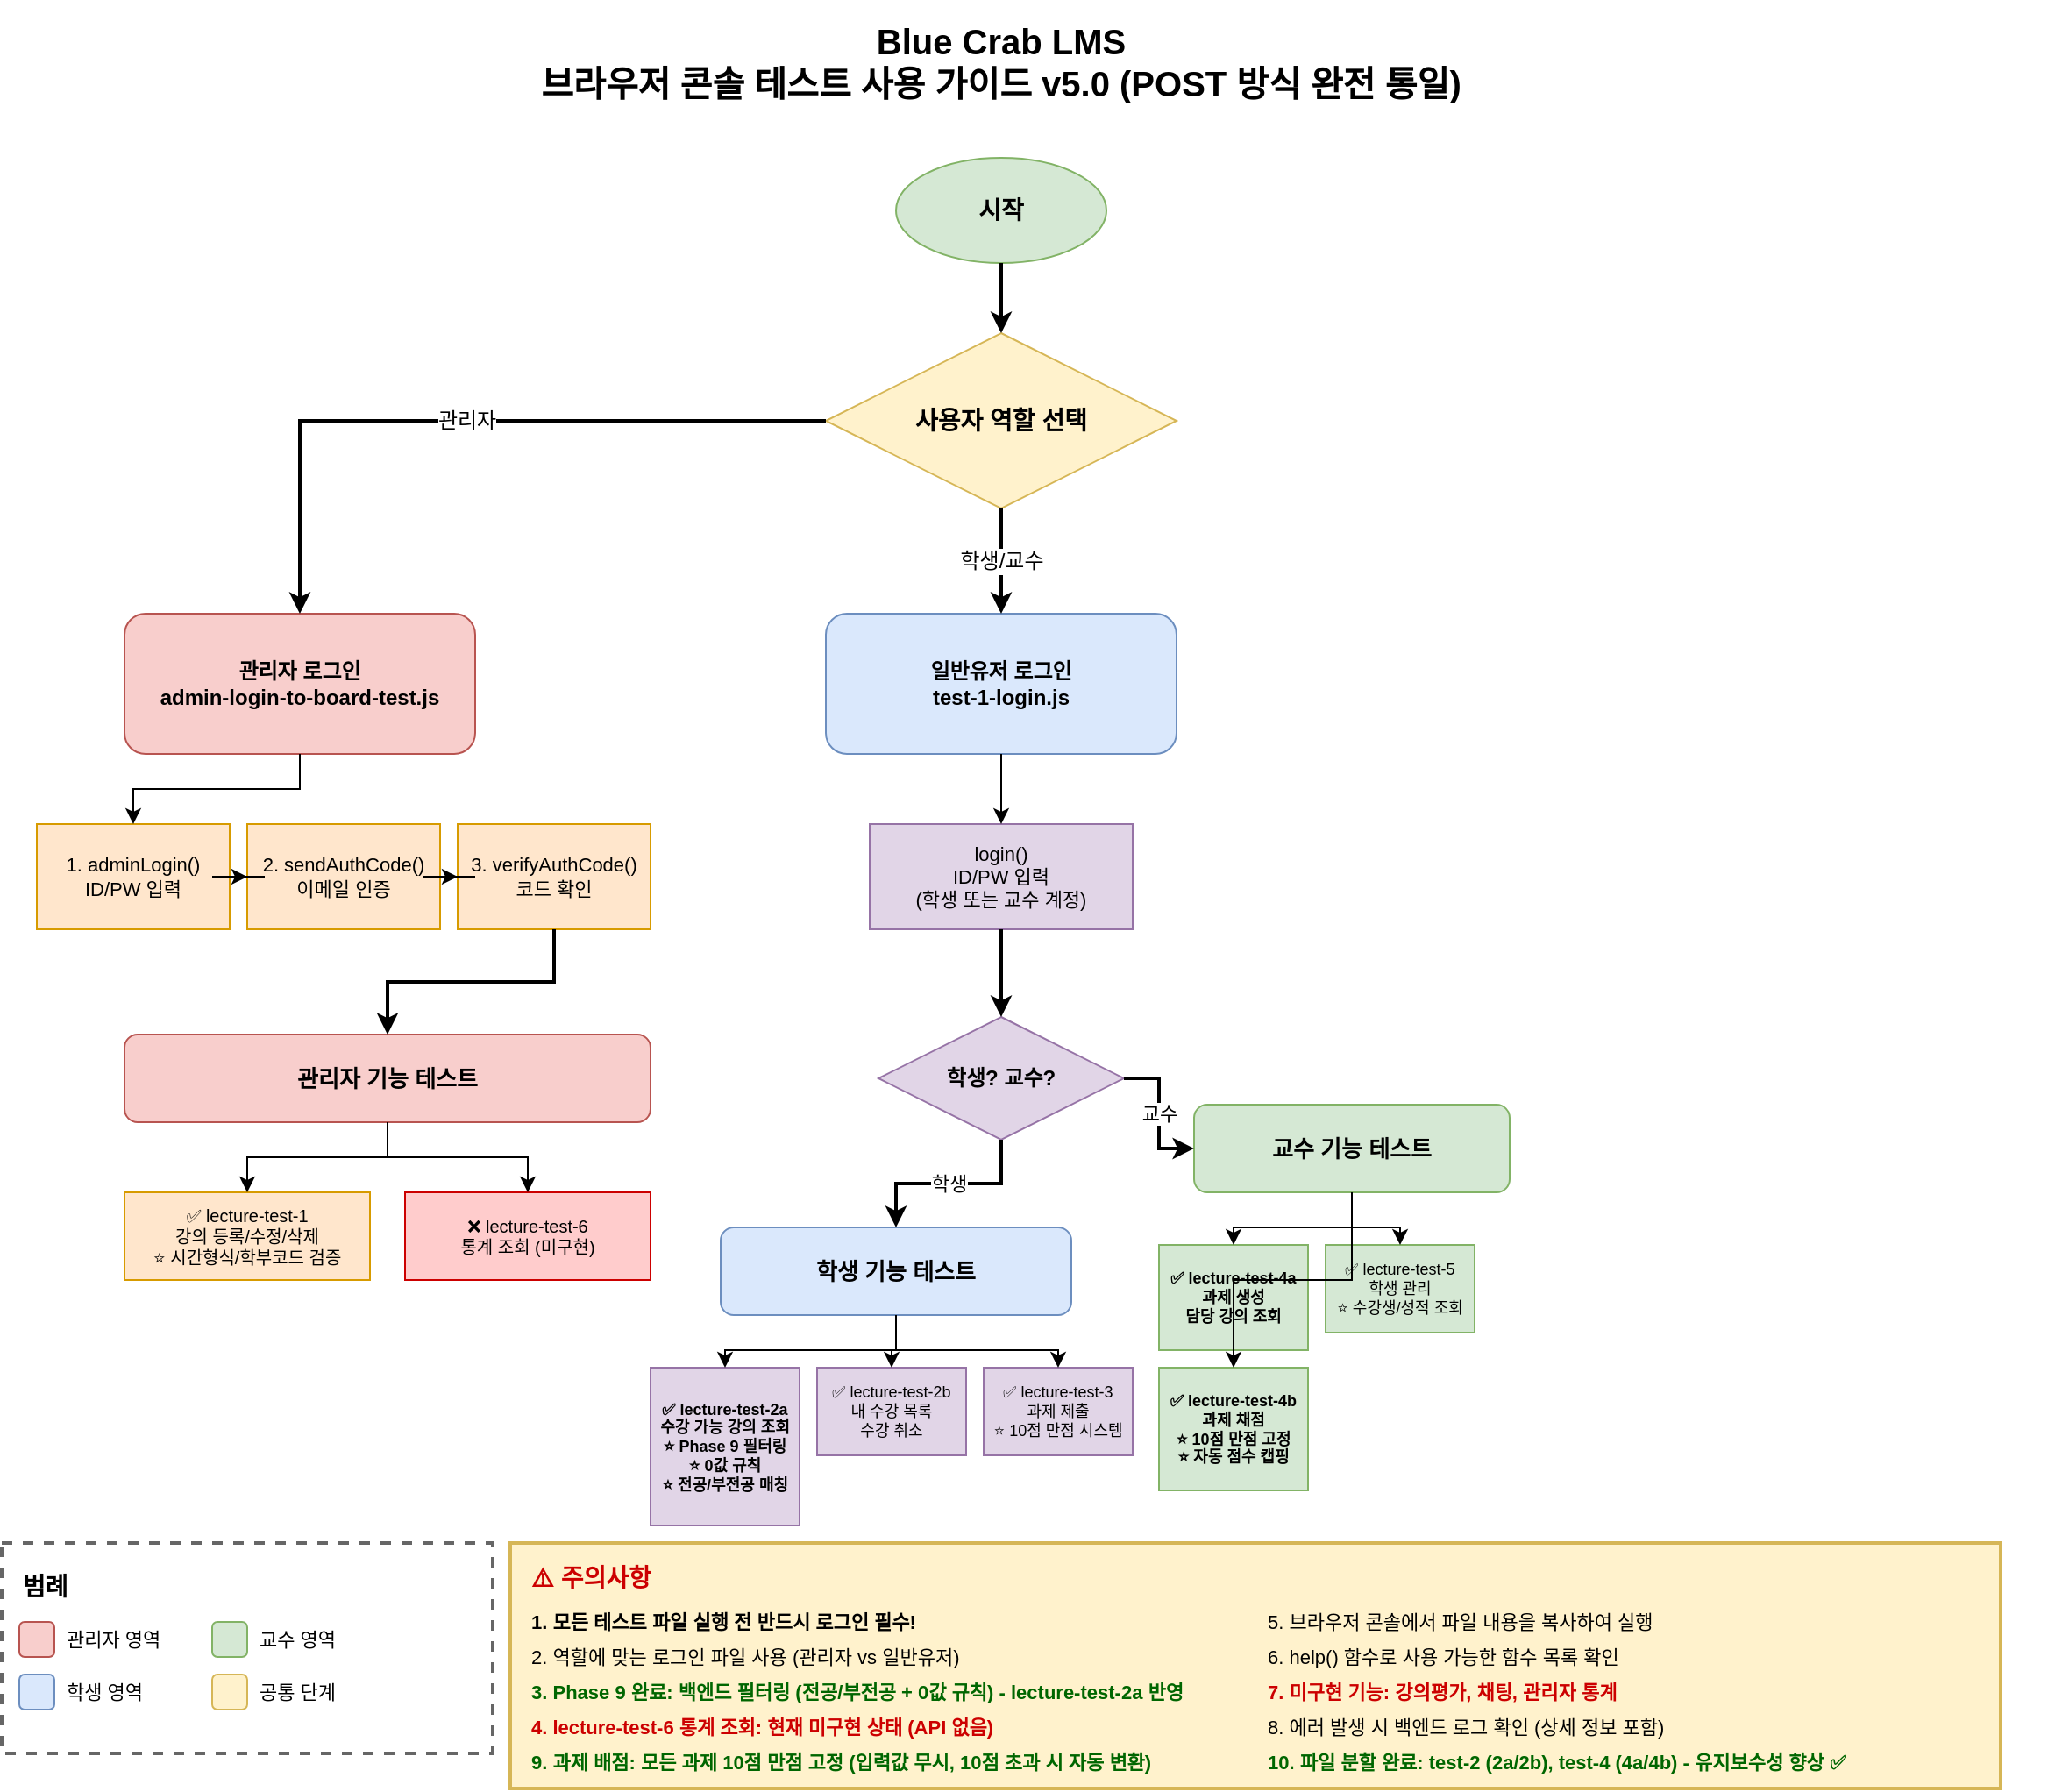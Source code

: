 <mxfile version="28.2.7">
  <diagram name="브라우저 콘솔 테스트 사용 흐름도" id="flow-diagram">
    <mxGraphModel dx="1426" dy="777" grid="1" gridSize="10" guides="1" tooltips="1" connect="1" arrows="1" fold="1" page="1" pageScale="1" pageWidth="1169" pageHeight="827" background="light-dark(#FFFFFF,#FFFFFF)" math="0" shadow="0">
      <root>
        <mxCell id="0" />
        <mxCell id="1" parent="0" />
        <mxCell id="title" value="Blue Crab LMS&#xa;브라우저 콘솔 테스트 사용 가이드 v5.0 (POST 방식 완전 통일)" style="text;html=1;strokeColor=none;fillColor=default;align=center;verticalAlign=middle;whiteSpace=wrap;rounded=0;fontSize=20;fontStyle=1" parent="1" vertex="1">
          <mxGeometry x="250" y="10" width="660" height="70" as="geometry" />
        </mxCell>
        <mxCell id="start" value="시작" style="ellipse;whiteSpace=wrap;html=1;fillColor=#d5e8d4;strokeColor=#82b366;fontSize=14;fontStyle=1" parent="1" vertex="1">
          <mxGeometry x="520" y="100" width="120" height="60" as="geometry" />
        </mxCell>
        <mxCell id="role-select" value="사용자 역할 선택" style="rhombus;whiteSpace=wrap;html=1;fillColor=#fff2cc;strokeColor=#d6b656;fontSize=14;fontStyle=1" parent="1" vertex="1">
          <mxGeometry x="480" y="200" width="200" height="100" as="geometry" />
        </mxCell>
        <mxCell id="arrow1" value="" style="edgeStyle=orthogonalEdgeStyle;rounded=0;orthogonalLoop=1;jettySize=auto;html=1;strokeWidth=2;strokeColor=light-dark(#000000,#000000);" parent="1" source="start" target="role-select" edge="1">
          <mxGeometry relative="1" as="geometry" />
        </mxCell>
        <mxCell id="admin-login" value="관리자 로그인&#xa;admin-login-to-board-test.js" style="rounded=1;whiteSpace=wrap;html=1;fillColor=#f8cecc;strokeColor=#b85450;fontSize=12;fontStyle=1" parent="1" vertex="1">
          <mxGeometry x="80" y="360" width="200" height="80" as="geometry" />
        </mxCell>
        <mxCell id="arrow-admin" value="관리자" style="edgeStyle=orthogonalEdgeStyle;rounded=0;orthogonalLoop=1;jettySize=auto;html=1;strokeWidth=2;fontSize=12;strokeColor=light-dark(#000000,#000000);" parent="1" source="role-select" target="admin-login" edge="1">
          <mxGeometry relative="1" as="geometry" />
        </mxCell>
        <mxCell id="user-login" value="일반유저 로그인&#xa;test-1-login.js" style="rounded=1;whiteSpace=wrap;html=1;fillColor=#dae8fc;strokeColor=#6c8ebf;fontSize=12;fontStyle=1" parent="1" vertex="1">
          <mxGeometry x="480" y="360" width="200" height="80" as="geometry" />
        </mxCell>
        <mxCell id="arrow-student" value="학생/교수" style="edgeStyle=orthogonalEdgeStyle;rounded=0;orthogonalLoop=1;jettySize=auto;html=1;strokeWidth=2;fontSize=12;strokeColor=light-dark(#000000,#000000);" parent="1" source="role-select" target="user-login" edge="1">
          <mxGeometry relative="1" as="geometry" />
        </mxCell>
        <mxCell id="admin-step1" value="1. adminLogin()&#xa;ID/PW 입력" style="rounded=0;whiteSpace=wrap;html=1;fillColor=#ffe6cc;strokeColor=#d79b00;fontSize=11" parent="1" vertex="1">
          <mxGeometry x="30" y="480" width="110" height="60" as="geometry" />
        </mxCell>
        <mxCell id="admin-step2" value="2. sendAuthCode()&#xa;이메일 인증" style="rounded=0;whiteSpace=wrap;html=1;fillColor=#ffe6cc;strokeColor=#d79b00;fontSize=11" parent="1" vertex="1">
          <mxGeometry x="150" y="480" width="110" height="60" as="geometry" />
        </mxCell>
        <mxCell id="admin-step3" value="3. verifyAuthCode()&#xa;코드 확인" style="rounded=0;whiteSpace=wrap;html=1;fillColor=#ffe6cc;strokeColor=#d79b00;fontSize=11" parent="1" vertex="1">
          <mxGeometry x="270" y="480" width="110" height="60" as="geometry" />
        </mxCell>
        <mxCell id="arrow-admin-step1" value="" style="edgeStyle=orthogonalEdgeStyle;rounded=0;orthogonalLoop=1;jettySize=auto;html=1;strokeWidth=1;strokeColor=light-dark(#000000,#000000);" parent="1" source="admin-login" target="admin-step1" edge="1">
          <mxGeometry relative="1" as="geometry" />
        </mxCell>
        <mxCell id="arrow-admin-step2" value="" style="edgeStyle=orthogonalEdgeStyle;rounded=0;orthogonalLoop=1;jettySize=auto;html=1;strokeWidth=1;strokeColor=light-dark(#000000,#000000);" parent="1" source="admin-step1" target="admin-step2" edge="1">
          <mxGeometry relative="1" as="geometry" />
        </mxCell>
        <mxCell id="arrow-admin-step3" value="" style="edgeStyle=orthogonalEdgeStyle;rounded=0;orthogonalLoop=1;jettySize=auto;html=1;strokeWidth=1;strokeColor=light-dark(#000000,#000000);" parent="1" source="admin-step2" target="admin-step3" edge="1">
          <mxGeometry relative="1" as="geometry" />
        </mxCell>
        <mxCell id="user-step" value="login()&#xa;ID/PW 입력&#xa;(학생 또는 교수 계정)" style="rounded=0;whiteSpace=wrap;html=1;fillColor=#e1d5e7;strokeColor=#9673a6;fontSize=11" parent="1" vertex="1">
          <mxGeometry x="505" y="480" width="150" height="60" as="geometry" />
        </mxCell>
        <mxCell id="arrow-user-step" value="" style="edgeStyle=orthogonalEdgeStyle;rounded=0;orthogonalLoop=1;jettySize=auto;html=1;strokeWidth=1;strokeColor=light-dark(#000000,#000000);" parent="1" source="user-login" target="user-step" edge="1">
          <mxGeometry relative="1" as="geometry" />
        </mxCell>
        <mxCell id="admin-features" value="관리자 기능 테스트" style="rounded=1;whiteSpace=wrap;html=1;fillColor=#f8cecc;strokeColor=#b85450;fontSize=13;fontStyle=1" parent="1" vertex="1">
          <mxGeometry x="80" y="600" width="300" height="50" as="geometry" />
        </mxCell>
        <mxCell id="arrow-admin-features" value="" style="edgeStyle=orthogonalEdgeStyle;rounded=0;orthogonalLoop=1;jettySize=auto;html=1;strokeWidth=2;strokeColor=light-dark(#000000,#000000);" parent="1" source="admin-step3" target="admin-features" edge="1">
          <mxGeometry relative="1" as="geometry" />
        </mxCell>
        <mxCell id="admin-test1" value="✅ lecture-test-1&#xa;강의 등록/수정/삭제&#xa;⭐ 시간형식/학부코드 검증" style="rounded=0;whiteSpace=wrap;html=1;fillColor=#ffe6cc;strokeColor=#d79b00;fontSize=10" parent="1" vertex="1">
          <mxGeometry x="80" y="690" width="140" height="50" as="geometry" />
        </mxCell>
        <mxCell id="admin-test6" value="❌ lecture-test-6&#xa;통계 조회 (미구현)" style="rounded=0;whiteSpace=wrap;html=1;fillColor=#ffcccc;strokeColor=#cc0000;fontSize=10" parent="1" vertex="1">
          <mxGeometry x="240" y="690" width="140" height="50" as="geometry" />
        </mxCell>
        <mxCell id="arrow-admin-test1" value="" style="edgeStyle=orthogonalEdgeStyle;rounded=0;orthogonalLoop=1;jettySize=auto;html=1;strokeWidth=1;strokeColor=light-dark(#000000,#000000);" parent="1" source="admin-features" target="admin-test1" edge="1">
          <mxGeometry relative="1" as="geometry" />
        </mxCell>
        <mxCell id="arrow-admin-test6" value="" style="edgeStyle=orthogonalEdgeStyle;rounded=0;orthogonalLoop=1;jettySize=auto;html=1;strokeWidth=1;strokeColor=light-dark(#000000,#000000);" parent="1" source="admin-features" target="admin-test6" edge="1">
          <mxGeometry relative="1" as="geometry" />
        </mxCell>
        <mxCell id="user-role-select" value="학생? 교수?" style="rhombus;whiteSpace=wrap;html=1;fillColor=#e1d5e7;strokeColor=#9673a6;fontSize=12;fontStyle=1" parent="1" vertex="1">
          <mxGeometry x="510" y="590" width="140" height="70" as="geometry" />
        </mxCell>
        <mxCell id="arrow-user-role" value="" style="edgeStyle=orthogonalEdgeStyle;rounded=0;orthogonalLoop=1;jettySize=auto;html=1;strokeWidth=2;strokeColor=light-dark(#000000,#000000);" parent="1" source="user-step" target="user-role-select" edge="1">
          <mxGeometry relative="1" as="geometry" />
        </mxCell>
        <mxCell id="student-features" value="학생 기능 테스트" style="rounded=1;whiteSpace=wrap;html=1;fillColor=#dae8fc;strokeColor=#6c8ebf;fontSize=13;fontStyle=1" parent="1" vertex="1">
          <mxGeometry x="420" y="710" width="200" height="50" as="geometry" />
        </mxCell>
        <mxCell id="arrow-student-features" value="학생" style="edgeStyle=orthogonalEdgeStyle;rounded=0;orthogonalLoop=1;jettySize=auto;html=1;strokeWidth=2;fontSize=11;strokeColor=light-dark(#000000,#000000);" parent="1" source="user-role-select" target="student-features" edge="1">
          <mxGeometry relative="1" as="geometry" />
        </mxCell>
        <mxCell id="student-test2a" value="✅ lecture-test-2a&#xa;수강 가능 강의 조회&#xa;⭐ Phase 9 필터링&#xa;⭐ 0값 규칙&#xa;⭐ 전공/부전공 매칭" style="rounded=0;whiteSpace=wrap;html=1;fillColor=#e1d5e7;strokeColor=#9673a6;fontSize=9;fontStyle=1" parent="1" vertex="1">
          <mxGeometry x="380" y="790" width="85" height="90" as="geometry" />
        </mxCell>
        <mxCell id="student-test2b" value="✅ lecture-test-2b&#xa;내 수강 목록&#xa;수강 취소" style="rounded=0;whiteSpace=wrap;html=1;fillColor=#e1d5e7;strokeColor=#9673a6;fontSize=9" parent="1" vertex="1">
          <mxGeometry x="475" y="790" width="85" height="50" as="geometry" />
        </mxCell>
        <mxCell id="student-test3" value="✅ lecture-test-3&#xa;과제 제출&#xa;⭐ 10점 만점 시스템" style="rounded=0;whiteSpace=wrap;html=1;fillColor=#e1d5e7;strokeColor=#9673a6;fontSize=9" parent="1" vertex="1">
          <mxGeometry x="570" y="790" width="85" height="50" as="geometry" />
        </mxCell>
        <mxCell id="arrow-student-test2a" value="" style="edgeStyle=orthogonalEdgeStyle;rounded=0;orthogonalLoop=1;jettySize=auto;html=1;strokeWidth=1;strokeColor=light-dark(#000000,#000000);" parent="1" source="student-features" target="student-test2a" edge="1">
          <mxGeometry relative="1" as="geometry" />
        </mxCell>
        <mxCell id="arrow-student-test2b" value="" style="edgeStyle=orthogonalEdgeStyle;rounded=0;orthogonalLoop=1;jettySize=auto;html=1;strokeWidth=1;strokeColor=light-dark(#000000,#000000);" parent="1" source="student-features" target="student-test2b" edge="1">
          <mxGeometry relative="1" as="geometry" />
        </mxCell>
        <mxCell id="arrow-student-test3" value="" style="edgeStyle=orthogonalEdgeStyle;rounded=0;orthogonalLoop=1;jettySize=auto;html=1;strokeWidth=1;strokeColor=light-dark(#000000,#000000);" parent="1" source="student-features" target="student-test3" edge="1">
          <mxGeometry relative="1" as="geometry" />
        </mxCell>
        <mxCell id="prof-features" value="교수 기능 테스트" style="rounded=1;whiteSpace=wrap;html=1;fillColor=#d5e8d4;strokeColor=#82b366;fontSize=13;fontStyle=1" parent="1" vertex="1">
          <mxGeometry x="690" y="640" width="180" height="50" as="geometry" />
        </mxCell>
        <mxCell id="arrow-prof-features" value="교수" style="edgeStyle=orthogonalEdgeStyle;rounded=0;orthogonalLoop=1;jettySize=auto;html=1;strokeWidth=2;fontSize=11;strokeColor=light-dark(#000000,#000000);" parent="1" source="user-role-select" target="prof-features" edge="1">
          <mxGeometry relative="1" as="geometry" />
        </mxCell>
        <mxCell id="prof-test4a" value="✅ lecture-test-4a&#xa;과제 생성&#xa;담당 강의 조회" style="rounded=0;whiteSpace=wrap;html=1;fillColor=#d5e8d4;strokeColor=#82b366;fontSize=9;fontStyle=1" parent="1" vertex="1">
          <mxGeometry x="670" y="720" width="85" height="60" as="geometry" />
        </mxCell>
        <mxCell id="prof-test4b" value="✅ lecture-test-4b&#xa;과제 채점&#xa;⭐ 10점 만점 고정&#xa;⭐ 자동 점수 캡핑" style="rounded=0;whiteSpace=wrap;html=1;fillColor=#d5e8d4;strokeColor=#82b366;fontSize=9;fontStyle=1" parent="1" vertex="1">
          <mxGeometry x="670" y="790" width="85" height="70" as="geometry" />
        </mxCell>
        <mxCell id="prof-test5" value="✅ lecture-test-5&#xa;학생 관리&#xa;⭐ 수강생/성적 조회" style="rounded=0;whiteSpace=wrap;html=1;fillColor=#d5e8d4;strokeColor=#82b366;fontSize=9" parent="1" vertex="1">
          <mxGeometry x="765" y="720" width="85" height="50" as="geometry" />
        </mxCell>
        <mxCell id="arrow-prof-test4a" value="" style="edgeStyle=orthogonalEdgeStyle;rounded=0;orthogonalLoop=1;jettySize=auto;html=1;strokeWidth=1;strokeColor=light-dark(#000000,#000000);" parent="1" source="prof-features" target="prof-test4a" edge="1">
          <mxGeometry relative="1" as="geometry" />
        </mxCell>
        <mxCell id="arrow-prof-test4b" value="" style="edgeStyle=orthogonalEdgeStyle;rounded=0;orthogonalLoop=1;jettySize=auto;html=1;strokeWidth=1;strokeColor=light-dark(#000000,#000000);" parent="1" source="prof-features" target="prof-test4b" edge="1">
          <mxGeometry relative="1" as="geometry" />
        </mxCell>
        <mxCell id="arrow-prof-test5" value="" style="edgeStyle=orthogonalEdgeStyle;rounded=0;orthogonalLoop=1;jettySize=auto;html=1;strokeWidth=1;strokeColor=light-dark(#000000,#000000);" parent="1" source="prof-features" target="prof-test5" edge="1">
          <mxGeometry relative="1" as="geometry" />
        </mxCell>
        <mxCell id="legend-box" value="" style="rounded=0;whiteSpace=wrap;html=1;fillColor=light-dark(#FFFFFF,#555555);strokeColor=#666666;strokeWidth=2;dashed=1;fontColor=light-dark(#000000,#000000);labelBackgroundColor=none;" parent="1" vertex="1">
          <mxGeometry x="10" y="890" width="280" height="120" as="geometry" />
        </mxCell>
        <mxCell id="legend-title" value="범례" style="text;html=1;strokeColor=none;fillColor=none;align=left;verticalAlign=middle;whiteSpace=wrap;rounded=0;fontSize=14;fontStyle=1" parent="1" vertex="1">
          <mxGeometry x="20" y="900" width="60" height="30" as="geometry" />
        </mxCell>
        <mxCell id="legend-admin" value="" style="rounded=1;whiteSpace=wrap;html=1;fillColor=#f8cecc;strokeColor=#b85450;" parent="1" vertex="1">
          <mxGeometry x="20" y="935" width="20" height="20" as="geometry" />
        </mxCell>
        <mxCell id="legend-admin-text" value="관리자 영역" style="text;html=1;strokeColor=none;fillColor=none;align=left;verticalAlign=middle;whiteSpace=wrap;rounded=0;fontSize=11" parent="1" vertex="1">
          <mxGeometry x="45" y="932" width="80" height="26" as="geometry" />
        </mxCell>
        <mxCell id="legend-student" value="" style="rounded=1;whiteSpace=wrap;html=1;fillColor=#dae8fc;strokeColor=#6c8ebf;" parent="1" vertex="1">
          <mxGeometry x="20" y="965" width="20" height="20" as="geometry" />
        </mxCell>
        <mxCell id="legend-student-text" value="학생 영역" style="text;html=1;strokeColor=none;fillColor=none;align=left;verticalAlign=middle;whiteSpace=wrap;rounded=0;fontSize=11" parent="1" vertex="1">
          <mxGeometry x="45" y="962" width="80" height="26" as="geometry" />
        </mxCell>
        <mxCell id="legend-prof" value="" style="rounded=1;whiteSpace=wrap;html=1;fillColor=#d5e8d4;strokeColor=#82b366;" parent="1" vertex="1">
          <mxGeometry x="130" y="935" width="20" height="20" as="geometry" />
        </mxCell>
        <mxCell id="legend-prof-text" value="교수 영역" style="text;html=1;align=left;verticalAlign=middle;whiteSpace=wrap;rounded=0;fontSize=11" parent="1" vertex="1">
          <mxGeometry x="155" y="932" width="80" height="26" as="geometry" />
        </mxCell>
        <mxCell id="legend-common" value="" style="rounded=1;whiteSpace=wrap;html=1;fillColor=#fff2cc;strokeColor=#d6b656;" parent="1" vertex="1">
          <mxGeometry x="130" y="965" width="20" height="20" as="geometry" />
        </mxCell>
        <mxCell id="legend-common-text" value="공통 단계" style="text;html=1;strokeColor=none;fillColor=none;align=left;verticalAlign=middle;whiteSpace=wrap;rounded=0;fontSize=11" parent="1" vertex="1">
          <mxGeometry x="155" y="962" width="80" height="26" as="geometry" />
        </mxCell>
        <mxCell id="notice-box" value="" style="rounded=0;whiteSpace=wrap;html=1;fillColor=#fff2cc;strokeColor=#d6b656;strokeWidth=2" parent="1" vertex="1">
          <mxGeometry x="300" y="890" width="850" height="140" as="geometry" />
        </mxCell>
        <mxCell id="notice-title" value="⚠️ 주의사항" style="text;html=1;strokeColor=none;fillColor=none;align=left;verticalAlign=middle;whiteSpace=wrap;rounded=0;fontSize=14;fontStyle=1;fontColor=#CC0000" parent="1" vertex="1">
          <mxGeometry x="310" y="895" width="120" height="30" as="geometry" />
        </mxCell>
        <mxCell id="notice-1" value="1. 모든 테스트 파일 실행 전 반드시 로그인 필수!" style="text;html=1;strokeColor=none;fillColor=none;align=left;verticalAlign=middle;whiteSpace=wrap;rounded=0;fontSize=11;fontStyle=1" parent="1" vertex="1">
          <mxGeometry x="310" y="925" width="350" height="20" as="geometry" />
        </mxCell>
        <mxCell id="notice-2" value="2. 역할에 맞는 로그인 파일 사용 (관리자 vs 일반유저)" style="text;html=1;strokeColor=none;fillColor=none;align=left;verticalAlign=middle;whiteSpace=wrap;rounded=0;fontSize=11" parent="1" vertex="1">
          <mxGeometry x="310" y="945" width="400" height="20" as="geometry" />
        </mxCell>
        <mxCell id="notice-3" value="3. Phase 9 완료: 백엔드 필터링 (전공/부전공 + 0값 규칙) - lecture-test-2a 반영" style="text;html=1;strokeColor=none;fillColor=none;align=left;verticalAlign=middle;whiteSpace=wrap;rounded=0;fontSize=11;fontStyle=1;fontColor=#006600" parent="1" vertex="1">
          <mxGeometry x="310" y="965" width="450" height="20" as="geometry" />
        </mxCell>
        <mxCell id="notice-4" value="4. lecture-test-6 통계 조회: 현재 미구현 상태 (API 없음)" style="text;html=1;strokeColor=none;fillColor=none;align=left;verticalAlign=middle;whiteSpace=wrap;rounded=0;fontSize=11;fontColor=#cc0000;fontStyle=1" parent="1" vertex="1">
          <mxGeometry x="310" y="985" width="450" height="20" as="geometry" />
        </mxCell>
        <mxCell id="notice-5" value="5. 브라우저 콘솔에서 파일 내용을 복사하여 실행" style="text;html=1;strokeColor=none;fillColor=none;align=left;verticalAlign=middle;whiteSpace=wrap;rounded=0;fontSize=11" parent="1" vertex="1">
          <mxGeometry x="730" y="925" width="330" height="20" as="geometry" />
        </mxCell>
        <mxCell id="notice-6" value="6. help() 함수로 사용 가능한 함수 목록 확인" style="text;html=1;strokeColor=none;fillColor=none;align=left;verticalAlign=middle;whiteSpace=wrap;rounded=0;fontSize=11" parent="1" vertex="1">
          <mxGeometry x="730" y="945" width="330" height="20" as="geometry" />
        </mxCell>
        <mxCell id="notice-7" value="7. 미구현 기능: 강의평가, 채팅, 관리자 통계" style="text;html=1;strokeColor=none;fillColor=none;align=left;verticalAlign=middle;whiteSpace=wrap;rounded=0;fontSize=11;fontColor=#cc0000;fontStyle=1" parent="1" vertex="1">
          <mxGeometry x="730" y="965" width="340" height="20" as="geometry" />
        </mxCell>
        <mxCell id="notice-8" value="8. 에러 발생 시 백엔드 로그 확인 (상세 정보 포함)" style="text;html=1;strokeColor=none;fillColor=none;align=left;verticalAlign=middle;whiteSpace=wrap;rounded=0;fontSize=11" parent="1" vertex="1">
          <mxGeometry x="730" y="985" width="340" height="20" as="geometry" />
        </mxCell>
        <mxCell id="notice-9" value="9. 과제 배점: 모든 과제 10점 만점 고정 (입력값 무시, 10점 초과 시 자동 변환)" style="text;html=1;strokeColor=none;fillColor=none;align=left;verticalAlign=middle;whiteSpace=wrap;rounded=0;fontSize=11;fontColor=#006600;fontStyle=1" parent="1" vertex="1">
          <mxGeometry x="310" y="1005" width="550" height="20" as="geometry" />
        </mxCell>
        <mxCell id="notice-10" value="10. 파일 분할 완료: test-2 (2a/2b), test-4 (4a/4b) - 유지보수성 향상 ✅" style="text;html=1;strokeColor=none;fillColor=none;align=left;verticalAlign=middle;whiteSpace=wrap;rounded=0;fontSize=11;fontColor=#006600;fontStyle=1" parent="1" vertex="1">
          <mxGeometry x="730" y="1005" width="450" height="20" as="geometry" />
        </mxCell>
      </root>
    </mxGraphModel>
  </diagram>
</mxfile>
